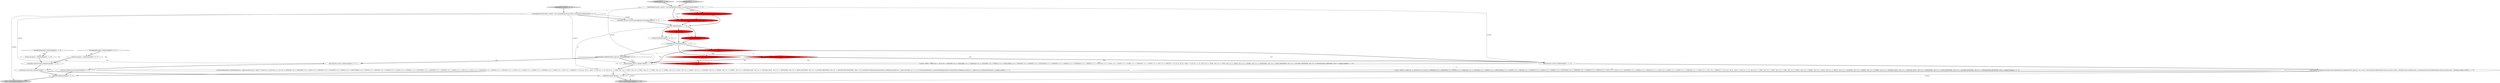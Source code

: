 digraph {
2 [style = filled, label = "getInterpreter().adaptivePredict(_input,89,_ctx)@@@30@@@['1', '0', '0']", fillcolor = red, shape = diamond image = "AAA1AAABBB1BBB"];
7 [style = filled, label = "int _la@@@5@@@['1', '1', '1']", fillcolor = white, shape = ellipse image = "AAA0AAABBB1BBB"];
9 [style = filled, label = "enterRule(_localctx,66,RULE_tableIdentifier)@@@4@@@['1', '0', '0']", fillcolor = red, shape = ellipse image = "AAA1AAABBB1BBB"];
25 [style = filled, label = "getInterpreter().adaptivePredict(_input,40,_ctx)@@@9@@@['0', '0', '1']", fillcolor = white, shape = diamond image = "AAA0AAABBB3BBB"];
6 [style = filled, label = "_errHandler.sync(this)@@@8@@@['1', '1', '1']", fillcolor = white, shape = ellipse image = "AAA0AAABBB1BBB"];
27 [style = filled, label = "{setState(298)expression()}@@@43@@@['0', '0', '1']", fillcolor = white, shape = ellipse image = "AAA0AAABBB3BBB"];
30 [style = filled, label = "return _localctx@@@58@@@['0', '0', '1']", fillcolor = lightgray, shape = ellipse image = "AAA0AAABBB3BBB"];
21 [style = filled, label = "getInterpreter().adaptivePredict(_input,94,_ctx)@@@30@@@['0', '1', '0']", fillcolor = red, shape = diamond image = "AAA1AAABBB2BBB"];
13 [style = filled, label = "_localctx.exception = re@@@46@@@['1', '1', '0']", fillcolor = white, shape = ellipse image = "AAA0AAABBB1BBB"];
12 [style = filled, label = "_errHandler.reportError(this,re)@@@52@@@['1', '1', '1']", fillcolor = white, shape = ellipse image = "AAA0AAABBB1BBB"];
3 [style = filled, label = "{exitRule()}@@@50@@@['1', '1', '0']", fillcolor = white, shape = ellipse image = "AAA0AAABBB1BBB"];
35 [style = filled, label = "enterOuterAlt(_localctx,2)@@@42@@@['0', '0', '1']", fillcolor = white, shape = ellipse image = "AAA0AAABBB3BBB"];
18 [style = filled, label = "enterOuterAlt(_localctx,1)@@@10@@@['1', '1', '1']", fillcolor = white, shape = ellipse image = "AAA0AAABBB1BBB"];
17 [style = filled, label = "{setState(286)match(T__0)setState(295)_la = _input.LA(1)if ((((_la) & ~0x3f) == 0 && ((1L << _la) & ((1L << T__0) | (1L << ANALYZE) | (1L << ANALYZED) | (1L << CAST) | (1L << CATALOGS) | (1L << COLUMNS) | (1L << DEBUG) | (1L << EXECUTABLE) | (1L << EXISTS) | (1L << EXPLAIN) | (1L << EXTRACT) | (1L << FALSE) | (1L << FORMAT) | (1L << FUNCTIONS) | (1L << GRAPHVIZ) | (1L << MAPPED) | (1L << MATCH) | (1L << NOT) | (1L << NULL) | (1L << OPTIMIZED) | (1L << PARSED) | (1L << PHYSICAL) | (1L << PLAN) | (1L << RLIKE) | (1L << QUERY) | (1L << SCHEMAS) | (1L << SHOW) | (1L << SYS) | (1L << TABLES))) != 0) || ((((_la - 64)) & ~0x3f) == 0 && ((1L << (_la - 64)) & ((1L << (TEXT - 64)) | (1L << (TRUE - 64)) | (1L << (TYPE - 64)) | (1L << (TYPES - 64)) | (1L << (VERIFY - 64)) | (1L << (PLUS - 64)) | (1L << (MINUS - 64)) | (1L << (ASTERISK - 64)) | (1L << (PARAM - 64)) | (1L << (STRING - 64)) | (1L << (INTEGER_VALUE - 64)) | (1L << (DECIMAL_VALUE - 64)) | (1L << (IDENTIFIER - 64)) | (1L << (DIGIT_IDENTIFIER - 64)) | (1L << (QUOTED_IDENTIFIER - 64)) | (1L << (BACKQUOTED_IDENTIFIER - 64)))) != 0)) {{setState(287)expression()setState(292)_errHandler.sync(this)_la = _input.LA(1)while (_la == T__2) {{{setState(288)match(T__2)setState(289)expression()}}setState(294)_errHandler.sync(this)_la = _input.LA(1)}}}setState(297)match(T__1)}@@@11@@@['1', '1', '1']", fillcolor = white, shape = ellipse image = "AAA0AAABBB1BBB"];
34 [style = filled, label = "{exitRule()}@@@55@@@['0', '0', '1']", fillcolor = white, shape = ellipse image = "AAA0AAABBB3BBB"];
23 [style = filled, label = "tableIdentifier['0', '1', '0']", fillcolor = lightgray, shape = diamond image = "AAA0AAABBB2BBB"];
8 [style = filled, label = "RecognitionException re@@@45@@@['1', '1', '0']", fillcolor = white, shape = diamond image = "AAA0AAABBB1BBB"];
28 [style = filled, label = "GroupingExpressionsContext _localctx = new GroupingExpressionsContext(_ctx,getState())@@@3@@@['0', '0', '1']", fillcolor = white, shape = ellipse image = "AAA0AAABBB3BBB"];
5 [style = filled, label = "(((_la) & ~0x3f) == 0 && ((1L << _la) & ((1L << ANALYZE) | (1L << ANALYZED) | (1L << CATALOGS) | (1L << COLUMNS) | (1L << DEBUG) | (1L << EXECUTABLE) | (1L << EXPLAIN) | (1L << FORMAT) | (1L << FUNCTIONS) | (1L << GRAPHVIZ) | (1L << MAPPED) | (1L << OPTIMIZED) | (1L << PARSED) | (1L << PHYSICAL) | (1L << PLAN) | (1L << RLIKE) | (1L << QUERY) | (1L << SCHEMAS) | (1L << SHOW) | (1L << SYS) | (1L << TABLES))) != 0) || ((((_la - 64)) & ~0x3f) == 0 && ((1L << (_la - 64)) & ((1L << (TEXT - 64)) | (1L << (TYPE - 64)) | (1L << (TYPES - 64)) | (1L << (VERIFY - 64)) | (1L << (IDENTIFIER - 64)) | (1L << (DIGIT_IDENTIFIER - 64)) | (1L << (QUOTED_IDENTIFIER - 64)) | (1L << (BACKQUOTED_IDENTIFIER - 64)))) != 0)@@@14@@@['1', '1', '0']", fillcolor = white, shape = diamond image = "AAA0AAABBB1BBB"];
20 [style = filled, label = "enterRule(_localctx,82,RULE_tableIdentifier)@@@4@@@['0', '1', '0']", fillcolor = red, shape = ellipse image = "AAA1AAABBB2BBB"];
32 [style = filled, label = "enterRule(_localctx,22,RULE_groupingExpressions)@@@4@@@['0', '0', '1']", fillcolor = white, shape = ellipse image = "AAA0AAABBB3BBB"];
0 [style = filled, label = "enterOuterAlt(_localctx,2)@@@26@@@['1', '1', '0']", fillcolor = white, shape = ellipse image = "AAA0AAABBB1BBB"];
33 [style = filled, label = "groupingExpressions['0', '0', '1']", fillcolor = lightgray, shape = diamond image = "AAA0AAABBB3BBB"];
19 [style = filled, label = "getInterpreter().adaptivePredict(_input,95,_ctx)@@@9@@@['0', '1', '0']", fillcolor = red, shape = diamond image = "AAA1AAABBB2BBB"];
1 [style = filled, label = "TableIdentifierContext _localctx = new TableIdentifierContext(_ctx,getState())@@@3@@@['1', '1', '0']", fillcolor = white, shape = ellipse image = "AAA0AAABBB1BBB"];
11 [style = filled, label = "setState(632)@@@7@@@['1', '0', '0']", fillcolor = red, shape = ellipse image = "AAA1AAABBB1BBB"];
22 [style = filled, label = "setState(701)@@@7@@@['0', '1', '0']", fillcolor = red, shape = ellipse image = "AAA1AAABBB2BBB"];
24 [style = filled, label = "_localctx.exception = re@@@51@@@['0', '0', '1']", fillcolor = white, shape = ellipse image = "AAA0AAABBB3BBB"];
4 [style = filled, label = "tableIdentifier['1', '0', '0']", fillcolor = lightgray, shape = diamond image = "AAA0AAABBB1BBB"];
10 [style = filled, label = "return _localctx@@@53@@@['1', '1', '0']", fillcolor = lightgray, shape = ellipse image = "AAA0AAABBB1BBB"];
26 [style = filled, label = "(((_la) & ~0x3f) == 0 && ((1L << _la) & ((1L << T__0) | (1L << ANALYZE) | (1L << ANALYZED) | (1L << CAST) | (1L << CATALOGS) | (1L << COLUMNS) | (1L << DEBUG) | (1L << EXECUTABLE) | (1L << EXISTS) | (1L << EXPLAIN) | (1L << EXTRACT) | (1L << FALSE) | (1L << FORMAT) | (1L << FUNCTIONS) | (1L << GRAPHVIZ) | (1L << MAPPED) | (1L << MATCH) | (1L << NOT) | (1L << NULL) | (1L << OPTIMIZED) | (1L << PARSED) | (1L << PHYSICAL) | (1L << PLAN) | (1L << RLIKE) | (1L << QUERY) | (1L << SCHEMAS) | (1L << SHOW) | (1L << SYS) | (1L << TABLES))) != 0) || ((((_la - 64)) & ~0x3f) == 0 && ((1L << (_la - 64)) & ((1L << (TEXT - 64)) | (1L << (TRUE - 64)) | (1L << (TYPE - 64)) | (1L << (TYPES - 64)) | (1L << (VERIFY - 64)) | (1L << (PLUS - 64)) | (1L << (MINUS - 64)) | (1L << (ASTERISK - 64)) | (1L << (PARAM - 64)) | (1L << (STRING - 64)) | (1L << (INTEGER_VALUE - 64)) | (1L << (DECIMAL_VALUE - 64)) | (1L << (IDENTIFIER - 64)) | (1L << (DIGIT_IDENTIFIER - 64)) | (1L << (QUOTED_IDENTIFIER - 64)) | (1L << (BACKQUOTED_IDENTIFIER - 64)))) != 0)@@@16@@@['0', '0', '1']", fillcolor = white, shape = diamond image = "AAA0AAABBB3BBB"];
29 [style = filled, label = "RecognitionException re@@@50@@@['0', '0', '1']", fillcolor = white, shape = diamond image = "AAA0AAABBB3BBB"];
16 [style = filled, label = "getInterpreter().adaptivePredict(_input,90,_ctx)@@@9@@@['1', '0', '0']", fillcolor = red, shape = diamond image = "AAA1AAABBB1BBB"];
31 [style = filled, label = "setState(299)@@@7@@@['0', '0', '1']", fillcolor = white, shape = ellipse image = "AAA0AAABBB3BBB"];
15 [style = filled, label = "_errHandler.recover(this,re)@@@53@@@['1', '1', '1']", fillcolor = white, shape = ellipse image = "AAA0AAABBB1BBB"];
14 [style = filled, label = "{setState(698)_errHandler.sync(this)switch (getInterpreter().adaptivePredict(_input,94,_ctx)) {case 1:{setState(695)((TableIdentifierContext)_localctx).catalog = identifier()setState(696)match(T__3)}breaksetState(700)((TableIdentifierContext)_localctx).name = identifier()}@@@27@@@['1', '1', '0']", fillcolor = white, shape = ellipse image = "AAA0AAABBB1BBB"];
9->20 [style = dashed, label="0"];
14->3 [style = bold, label=""];
24->12 [style = bold, label=""];
16->0 [style = bold, label=""];
19->18 [style = bold, label=""];
7->11 [style = bold, label=""];
28->32 [style = solid, label="_localctx"];
16->18 [style = bold, label=""];
35->27 [style = bold, label=""];
1->9 [style = solid, label="_localctx"];
16->2 [style = dotted, label="true"];
15->34 [style = bold, label=""];
16->19 [style = dashed, label="0"];
5->26 [style = dashed, label="0"];
16->25 [style = dashed, label="0"];
33->28 [style = bold, label=""];
11->6 [style = bold, label=""];
25->35 [style = dotted, label="true"];
12->15 [style = bold, label=""];
25->18 [style = bold, label=""];
19->18 [style = dotted, label="true"];
28->30 [style = solid, label="_localctx"];
18->17 [style = bold, label=""];
17->10 [style = solid, label="_localctx"];
1->20 [style = bold, label=""];
8->15 [style = dotted, label="true"];
11->22 [style = dashed, label="0"];
32->7 [style = bold, label=""];
19->21 [style = dotted, label="true"];
6->19 [style = bold, label=""];
7->31 [style = bold, label=""];
29->12 [style = dotted, label="true"];
1->28 [style = dashed, label="0"];
9->7 [style = bold, label=""];
15->3 [style = bold, label=""];
25->35 [style = bold, label=""];
29->15 [style = dotted, label="true"];
34->30 [style = bold, label=""];
1->9 [style = bold, label=""];
14->10 [style = solid, label="_localctx"];
7->17 [style = solid, label="_la"];
19->0 [style = bold, label=""];
28->32 [style = bold, label=""];
25->18 [style = dotted, label="true"];
9->32 [style = dashed, label="0"];
3->10 [style = bold, label=""];
7->22 [style = bold, label=""];
17->34 [style = bold, label=""];
0->14 [style = bold, label=""];
28->35 [style = solid, label="_localctx"];
13->12 [style = bold, label=""];
27->34 [style = bold, label=""];
31->6 [style = bold, label=""];
16->0 [style = dotted, label="true"];
8->12 [style = dotted, label="true"];
2->21 [style = dashed, label="0"];
11->31 [style = dashed, label="0"];
6->16 [style = bold, label=""];
19->0 [style = dotted, label="true"];
1->20 [style = solid, label="_localctx"];
16->5 [style = dotted, label="true"];
17->3 [style = bold, label=""];
23->1 [style = bold, label=""];
19->5 [style = dotted, label="true"];
22->6 [style = bold, label=""];
4->1 [style = bold, label=""];
8->13 [style = dotted, label="true"];
28->18 [style = solid, label="_localctx"];
20->7 [style = bold, label=""];
29->24 [style = bold, label=""];
29->24 [style = dotted, label="true"];
25->26 [style = dotted, label="true"];
1->0 [style = solid, label="_localctx"];
8->13 [style = bold, label=""];
6->25 [style = bold, label=""];
1->18 [style = solid, label="_localctx"];
16->18 [style = dotted, label="true"];
}
